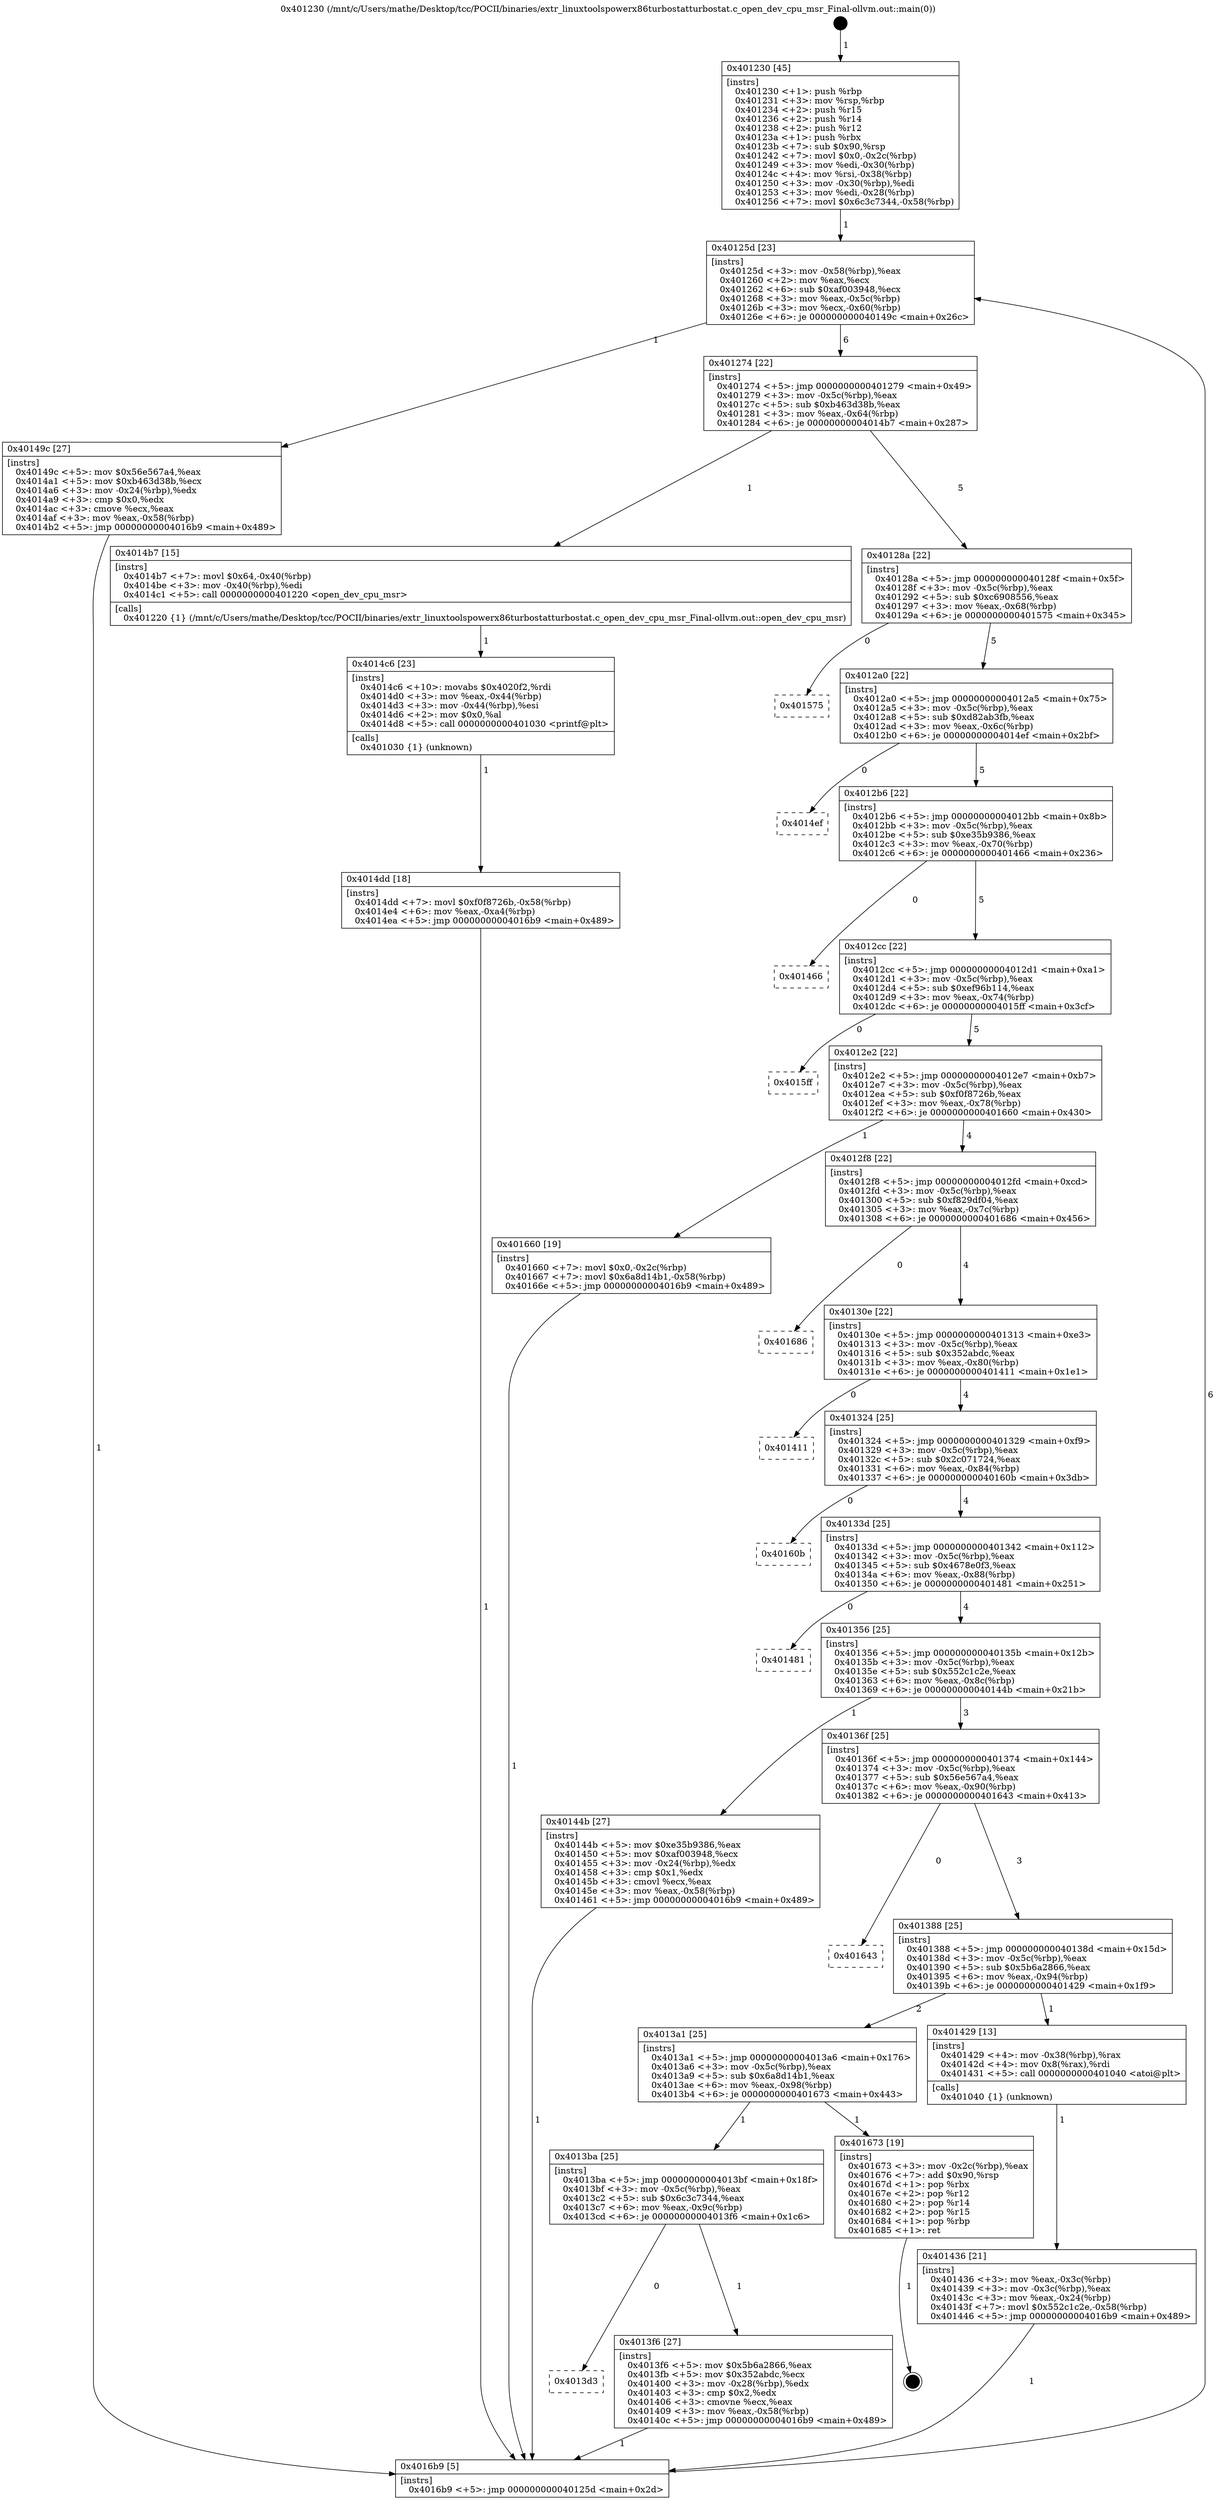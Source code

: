 digraph "0x401230" {
  label = "0x401230 (/mnt/c/Users/mathe/Desktop/tcc/POCII/binaries/extr_linuxtoolspowerx86turbostatturbostat.c_open_dev_cpu_msr_Final-ollvm.out::main(0))"
  labelloc = "t"
  node[shape=record]

  Entry [label="",width=0.3,height=0.3,shape=circle,fillcolor=black,style=filled]
  "0x40125d" [label="{
     0x40125d [23]\l
     | [instrs]\l
     &nbsp;&nbsp;0x40125d \<+3\>: mov -0x58(%rbp),%eax\l
     &nbsp;&nbsp;0x401260 \<+2\>: mov %eax,%ecx\l
     &nbsp;&nbsp;0x401262 \<+6\>: sub $0xaf003948,%ecx\l
     &nbsp;&nbsp;0x401268 \<+3\>: mov %eax,-0x5c(%rbp)\l
     &nbsp;&nbsp;0x40126b \<+3\>: mov %ecx,-0x60(%rbp)\l
     &nbsp;&nbsp;0x40126e \<+6\>: je 000000000040149c \<main+0x26c\>\l
  }"]
  "0x40149c" [label="{
     0x40149c [27]\l
     | [instrs]\l
     &nbsp;&nbsp;0x40149c \<+5\>: mov $0x56e567a4,%eax\l
     &nbsp;&nbsp;0x4014a1 \<+5\>: mov $0xb463d38b,%ecx\l
     &nbsp;&nbsp;0x4014a6 \<+3\>: mov -0x24(%rbp),%edx\l
     &nbsp;&nbsp;0x4014a9 \<+3\>: cmp $0x0,%edx\l
     &nbsp;&nbsp;0x4014ac \<+3\>: cmove %ecx,%eax\l
     &nbsp;&nbsp;0x4014af \<+3\>: mov %eax,-0x58(%rbp)\l
     &nbsp;&nbsp;0x4014b2 \<+5\>: jmp 00000000004016b9 \<main+0x489\>\l
  }"]
  "0x401274" [label="{
     0x401274 [22]\l
     | [instrs]\l
     &nbsp;&nbsp;0x401274 \<+5\>: jmp 0000000000401279 \<main+0x49\>\l
     &nbsp;&nbsp;0x401279 \<+3\>: mov -0x5c(%rbp),%eax\l
     &nbsp;&nbsp;0x40127c \<+5\>: sub $0xb463d38b,%eax\l
     &nbsp;&nbsp;0x401281 \<+3\>: mov %eax,-0x64(%rbp)\l
     &nbsp;&nbsp;0x401284 \<+6\>: je 00000000004014b7 \<main+0x287\>\l
  }"]
  Exit [label="",width=0.3,height=0.3,shape=circle,fillcolor=black,style=filled,peripheries=2]
  "0x4014b7" [label="{
     0x4014b7 [15]\l
     | [instrs]\l
     &nbsp;&nbsp;0x4014b7 \<+7\>: movl $0x64,-0x40(%rbp)\l
     &nbsp;&nbsp;0x4014be \<+3\>: mov -0x40(%rbp),%edi\l
     &nbsp;&nbsp;0x4014c1 \<+5\>: call 0000000000401220 \<open_dev_cpu_msr\>\l
     | [calls]\l
     &nbsp;&nbsp;0x401220 \{1\} (/mnt/c/Users/mathe/Desktop/tcc/POCII/binaries/extr_linuxtoolspowerx86turbostatturbostat.c_open_dev_cpu_msr_Final-ollvm.out::open_dev_cpu_msr)\l
  }"]
  "0x40128a" [label="{
     0x40128a [22]\l
     | [instrs]\l
     &nbsp;&nbsp;0x40128a \<+5\>: jmp 000000000040128f \<main+0x5f\>\l
     &nbsp;&nbsp;0x40128f \<+3\>: mov -0x5c(%rbp),%eax\l
     &nbsp;&nbsp;0x401292 \<+5\>: sub $0xc6908556,%eax\l
     &nbsp;&nbsp;0x401297 \<+3\>: mov %eax,-0x68(%rbp)\l
     &nbsp;&nbsp;0x40129a \<+6\>: je 0000000000401575 \<main+0x345\>\l
  }"]
  "0x4014dd" [label="{
     0x4014dd [18]\l
     | [instrs]\l
     &nbsp;&nbsp;0x4014dd \<+7\>: movl $0xf0f8726b,-0x58(%rbp)\l
     &nbsp;&nbsp;0x4014e4 \<+6\>: mov %eax,-0xa4(%rbp)\l
     &nbsp;&nbsp;0x4014ea \<+5\>: jmp 00000000004016b9 \<main+0x489\>\l
  }"]
  "0x401575" [label="{
     0x401575\l
  }", style=dashed]
  "0x4012a0" [label="{
     0x4012a0 [22]\l
     | [instrs]\l
     &nbsp;&nbsp;0x4012a0 \<+5\>: jmp 00000000004012a5 \<main+0x75\>\l
     &nbsp;&nbsp;0x4012a5 \<+3\>: mov -0x5c(%rbp),%eax\l
     &nbsp;&nbsp;0x4012a8 \<+5\>: sub $0xd82ab3fb,%eax\l
     &nbsp;&nbsp;0x4012ad \<+3\>: mov %eax,-0x6c(%rbp)\l
     &nbsp;&nbsp;0x4012b0 \<+6\>: je 00000000004014ef \<main+0x2bf\>\l
  }"]
  "0x4014c6" [label="{
     0x4014c6 [23]\l
     | [instrs]\l
     &nbsp;&nbsp;0x4014c6 \<+10\>: movabs $0x4020f2,%rdi\l
     &nbsp;&nbsp;0x4014d0 \<+3\>: mov %eax,-0x44(%rbp)\l
     &nbsp;&nbsp;0x4014d3 \<+3\>: mov -0x44(%rbp),%esi\l
     &nbsp;&nbsp;0x4014d6 \<+2\>: mov $0x0,%al\l
     &nbsp;&nbsp;0x4014d8 \<+5\>: call 0000000000401030 \<printf@plt\>\l
     | [calls]\l
     &nbsp;&nbsp;0x401030 \{1\} (unknown)\l
  }"]
  "0x4014ef" [label="{
     0x4014ef\l
  }", style=dashed]
  "0x4012b6" [label="{
     0x4012b6 [22]\l
     | [instrs]\l
     &nbsp;&nbsp;0x4012b6 \<+5\>: jmp 00000000004012bb \<main+0x8b\>\l
     &nbsp;&nbsp;0x4012bb \<+3\>: mov -0x5c(%rbp),%eax\l
     &nbsp;&nbsp;0x4012be \<+5\>: sub $0xe35b9386,%eax\l
     &nbsp;&nbsp;0x4012c3 \<+3\>: mov %eax,-0x70(%rbp)\l
     &nbsp;&nbsp;0x4012c6 \<+6\>: je 0000000000401466 \<main+0x236\>\l
  }"]
  "0x401436" [label="{
     0x401436 [21]\l
     | [instrs]\l
     &nbsp;&nbsp;0x401436 \<+3\>: mov %eax,-0x3c(%rbp)\l
     &nbsp;&nbsp;0x401439 \<+3\>: mov -0x3c(%rbp),%eax\l
     &nbsp;&nbsp;0x40143c \<+3\>: mov %eax,-0x24(%rbp)\l
     &nbsp;&nbsp;0x40143f \<+7\>: movl $0x552c1c2e,-0x58(%rbp)\l
     &nbsp;&nbsp;0x401446 \<+5\>: jmp 00000000004016b9 \<main+0x489\>\l
  }"]
  "0x401466" [label="{
     0x401466\l
  }", style=dashed]
  "0x4012cc" [label="{
     0x4012cc [22]\l
     | [instrs]\l
     &nbsp;&nbsp;0x4012cc \<+5\>: jmp 00000000004012d1 \<main+0xa1\>\l
     &nbsp;&nbsp;0x4012d1 \<+3\>: mov -0x5c(%rbp),%eax\l
     &nbsp;&nbsp;0x4012d4 \<+5\>: sub $0xef96b114,%eax\l
     &nbsp;&nbsp;0x4012d9 \<+3\>: mov %eax,-0x74(%rbp)\l
     &nbsp;&nbsp;0x4012dc \<+6\>: je 00000000004015ff \<main+0x3cf\>\l
  }"]
  "0x401230" [label="{
     0x401230 [45]\l
     | [instrs]\l
     &nbsp;&nbsp;0x401230 \<+1\>: push %rbp\l
     &nbsp;&nbsp;0x401231 \<+3\>: mov %rsp,%rbp\l
     &nbsp;&nbsp;0x401234 \<+2\>: push %r15\l
     &nbsp;&nbsp;0x401236 \<+2\>: push %r14\l
     &nbsp;&nbsp;0x401238 \<+2\>: push %r12\l
     &nbsp;&nbsp;0x40123a \<+1\>: push %rbx\l
     &nbsp;&nbsp;0x40123b \<+7\>: sub $0x90,%rsp\l
     &nbsp;&nbsp;0x401242 \<+7\>: movl $0x0,-0x2c(%rbp)\l
     &nbsp;&nbsp;0x401249 \<+3\>: mov %edi,-0x30(%rbp)\l
     &nbsp;&nbsp;0x40124c \<+4\>: mov %rsi,-0x38(%rbp)\l
     &nbsp;&nbsp;0x401250 \<+3\>: mov -0x30(%rbp),%edi\l
     &nbsp;&nbsp;0x401253 \<+3\>: mov %edi,-0x28(%rbp)\l
     &nbsp;&nbsp;0x401256 \<+7\>: movl $0x6c3c7344,-0x58(%rbp)\l
  }"]
  "0x4015ff" [label="{
     0x4015ff\l
  }", style=dashed]
  "0x4012e2" [label="{
     0x4012e2 [22]\l
     | [instrs]\l
     &nbsp;&nbsp;0x4012e2 \<+5\>: jmp 00000000004012e7 \<main+0xb7\>\l
     &nbsp;&nbsp;0x4012e7 \<+3\>: mov -0x5c(%rbp),%eax\l
     &nbsp;&nbsp;0x4012ea \<+5\>: sub $0xf0f8726b,%eax\l
     &nbsp;&nbsp;0x4012ef \<+3\>: mov %eax,-0x78(%rbp)\l
     &nbsp;&nbsp;0x4012f2 \<+6\>: je 0000000000401660 \<main+0x430\>\l
  }"]
  "0x4016b9" [label="{
     0x4016b9 [5]\l
     | [instrs]\l
     &nbsp;&nbsp;0x4016b9 \<+5\>: jmp 000000000040125d \<main+0x2d\>\l
  }"]
  "0x401660" [label="{
     0x401660 [19]\l
     | [instrs]\l
     &nbsp;&nbsp;0x401660 \<+7\>: movl $0x0,-0x2c(%rbp)\l
     &nbsp;&nbsp;0x401667 \<+7\>: movl $0x6a8d14b1,-0x58(%rbp)\l
     &nbsp;&nbsp;0x40166e \<+5\>: jmp 00000000004016b9 \<main+0x489\>\l
  }"]
  "0x4012f8" [label="{
     0x4012f8 [22]\l
     | [instrs]\l
     &nbsp;&nbsp;0x4012f8 \<+5\>: jmp 00000000004012fd \<main+0xcd\>\l
     &nbsp;&nbsp;0x4012fd \<+3\>: mov -0x5c(%rbp),%eax\l
     &nbsp;&nbsp;0x401300 \<+5\>: sub $0xf829df04,%eax\l
     &nbsp;&nbsp;0x401305 \<+3\>: mov %eax,-0x7c(%rbp)\l
     &nbsp;&nbsp;0x401308 \<+6\>: je 0000000000401686 \<main+0x456\>\l
  }"]
  "0x4013d3" [label="{
     0x4013d3\l
  }", style=dashed]
  "0x401686" [label="{
     0x401686\l
  }", style=dashed]
  "0x40130e" [label="{
     0x40130e [22]\l
     | [instrs]\l
     &nbsp;&nbsp;0x40130e \<+5\>: jmp 0000000000401313 \<main+0xe3\>\l
     &nbsp;&nbsp;0x401313 \<+3\>: mov -0x5c(%rbp),%eax\l
     &nbsp;&nbsp;0x401316 \<+5\>: sub $0x352abdc,%eax\l
     &nbsp;&nbsp;0x40131b \<+3\>: mov %eax,-0x80(%rbp)\l
     &nbsp;&nbsp;0x40131e \<+6\>: je 0000000000401411 \<main+0x1e1\>\l
  }"]
  "0x4013f6" [label="{
     0x4013f6 [27]\l
     | [instrs]\l
     &nbsp;&nbsp;0x4013f6 \<+5\>: mov $0x5b6a2866,%eax\l
     &nbsp;&nbsp;0x4013fb \<+5\>: mov $0x352abdc,%ecx\l
     &nbsp;&nbsp;0x401400 \<+3\>: mov -0x28(%rbp),%edx\l
     &nbsp;&nbsp;0x401403 \<+3\>: cmp $0x2,%edx\l
     &nbsp;&nbsp;0x401406 \<+3\>: cmovne %ecx,%eax\l
     &nbsp;&nbsp;0x401409 \<+3\>: mov %eax,-0x58(%rbp)\l
     &nbsp;&nbsp;0x40140c \<+5\>: jmp 00000000004016b9 \<main+0x489\>\l
  }"]
  "0x401411" [label="{
     0x401411\l
  }", style=dashed]
  "0x401324" [label="{
     0x401324 [25]\l
     | [instrs]\l
     &nbsp;&nbsp;0x401324 \<+5\>: jmp 0000000000401329 \<main+0xf9\>\l
     &nbsp;&nbsp;0x401329 \<+3\>: mov -0x5c(%rbp),%eax\l
     &nbsp;&nbsp;0x40132c \<+5\>: sub $0x2c071724,%eax\l
     &nbsp;&nbsp;0x401331 \<+6\>: mov %eax,-0x84(%rbp)\l
     &nbsp;&nbsp;0x401337 \<+6\>: je 000000000040160b \<main+0x3db\>\l
  }"]
  "0x4013ba" [label="{
     0x4013ba [25]\l
     | [instrs]\l
     &nbsp;&nbsp;0x4013ba \<+5\>: jmp 00000000004013bf \<main+0x18f\>\l
     &nbsp;&nbsp;0x4013bf \<+3\>: mov -0x5c(%rbp),%eax\l
     &nbsp;&nbsp;0x4013c2 \<+5\>: sub $0x6c3c7344,%eax\l
     &nbsp;&nbsp;0x4013c7 \<+6\>: mov %eax,-0x9c(%rbp)\l
     &nbsp;&nbsp;0x4013cd \<+6\>: je 00000000004013f6 \<main+0x1c6\>\l
  }"]
  "0x40160b" [label="{
     0x40160b\l
  }", style=dashed]
  "0x40133d" [label="{
     0x40133d [25]\l
     | [instrs]\l
     &nbsp;&nbsp;0x40133d \<+5\>: jmp 0000000000401342 \<main+0x112\>\l
     &nbsp;&nbsp;0x401342 \<+3\>: mov -0x5c(%rbp),%eax\l
     &nbsp;&nbsp;0x401345 \<+5\>: sub $0x4678e0f3,%eax\l
     &nbsp;&nbsp;0x40134a \<+6\>: mov %eax,-0x88(%rbp)\l
     &nbsp;&nbsp;0x401350 \<+6\>: je 0000000000401481 \<main+0x251\>\l
  }"]
  "0x401673" [label="{
     0x401673 [19]\l
     | [instrs]\l
     &nbsp;&nbsp;0x401673 \<+3\>: mov -0x2c(%rbp),%eax\l
     &nbsp;&nbsp;0x401676 \<+7\>: add $0x90,%rsp\l
     &nbsp;&nbsp;0x40167d \<+1\>: pop %rbx\l
     &nbsp;&nbsp;0x40167e \<+2\>: pop %r12\l
     &nbsp;&nbsp;0x401680 \<+2\>: pop %r14\l
     &nbsp;&nbsp;0x401682 \<+2\>: pop %r15\l
     &nbsp;&nbsp;0x401684 \<+1\>: pop %rbp\l
     &nbsp;&nbsp;0x401685 \<+1\>: ret\l
  }"]
  "0x401481" [label="{
     0x401481\l
  }", style=dashed]
  "0x401356" [label="{
     0x401356 [25]\l
     | [instrs]\l
     &nbsp;&nbsp;0x401356 \<+5\>: jmp 000000000040135b \<main+0x12b\>\l
     &nbsp;&nbsp;0x40135b \<+3\>: mov -0x5c(%rbp),%eax\l
     &nbsp;&nbsp;0x40135e \<+5\>: sub $0x552c1c2e,%eax\l
     &nbsp;&nbsp;0x401363 \<+6\>: mov %eax,-0x8c(%rbp)\l
     &nbsp;&nbsp;0x401369 \<+6\>: je 000000000040144b \<main+0x21b\>\l
  }"]
  "0x4013a1" [label="{
     0x4013a1 [25]\l
     | [instrs]\l
     &nbsp;&nbsp;0x4013a1 \<+5\>: jmp 00000000004013a6 \<main+0x176\>\l
     &nbsp;&nbsp;0x4013a6 \<+3\>: mov -0x5c(%rbp),%eax\l
     &nbsp;&nbsp;0x4013a9 \<+5\>: sub $0x6a8d14b1,%eax\l
     &nbsp;&nbsp;0x4013ae \<+6\>: mov %eax,-0x98(%rbp)\l
     &nbsp;&nbsp;0x4013b4 \<+6\>: je 0000000000401673 \<main+0x443\>\l
  }"]
  "0x40144b" [label="{
     0x40144b [27]\l
     | [instrs]\l
     &nbsp;&nbsp;0x40144b \<+5\>: mov $0xe35b9386,%eax\l
     &nbsp;&nbsp;0x401450 \<+5\>: mov $0xaf003948,%ecx\l
     &nbsp;&nbsp;0x401455 \<+3\>: mov -0x24(%rbp),%edx\l
     &nbsp;&nbsp;0x401458 \<+3\>: cmp $0x1,%edx\l
     &nbsp;&nbsp;0x40145b \<+3\>: cmovl %ecx,%eax\l
     &nbsp;&nbsp;0x40145e \<+3\>: mov %eax,-0x58(%rbp)\l
     &nbsp;&nbsp;0x401461 \<+5\>: jmp 00000000004016b9 \<main+0x489\>\l
  }"]
  "0x40136f" [label="{
     0x40136f [25]\l
     | [instrs]\l
     &nbsp;&nbsp;0x40136f \<+5\>: jmp 0000000000401374 \<main+0x144\>\l
     &nbsp;&nbsp;0x401374 \<+3\>: mov -0x5c(%rbp),%eax\l
     &nbsp;&nbsp;0x401377 \<+5\>: sub $0x56e567a4,%eax\l
     &nbsp;&nbsp;0x40137c \<+6\>: mov %eax,-0x90(%rbp)\l
     &nbsp;&nbsp;0x401382 \<+6\>: je 0000000000401643 \<main+0x413\>\l
  }"]
  "0x401429" [label="{
     0x401429 [13]\l
     | [instrs]\l
     &nbsp;&nbsp;0x401429 \<+4\>: mov -0x38(%rbp),%rax\l
     &nbsp;&nbsp;0x40142d \<+4\>: mov 0x8(%rax),%rdi\l
     &nbsp;&nbsp;0x401431 \<+5\>: call 0000000000401040 \<atoi@plt\>\l
     | [calls]\l
     &nbsp;&nbsp;0x401040 \{1\} (unknown)\l
  }"]
  "0x401643" [label="{
     0x401643\l
  }", style=dashed]
  "0x401388" [label="{
     0x401388 [25]\l
     | [instrs]\l
     &nbsp;&nbsp;0x401388 \<+5\>: jmp 000000000040138d \<main+0x15d\>\l
     &nbsp;&nbsp;0x40138d \<+3\>: mov -0x5c(%rbp),%eax\l
     &nbsp;&nbsp;0x401390 \<+5\>: sub $0x5b6a2866,%eax\l
     &nbsp;&nbsp;0x401395 \<+6\>: mov %eax,-0x94(%rbp)\l
     &nbsp;&nbsp;0x40139b \<+6\>: je 0000000000401429 \<main+0x1f9\>\l
  }"]
  Entry -> "0x401230" [label=" 1"]
  "0x40125d" -> "0x40149c" [label=" 1"]
  "0x40125d" -> "0x401274" [label=" 6"]
  "0x401673" -> Exit [label=" 1"]
  "0x401274" -> "0x4014b7" [label=" 1"]
  "0x401274" -> "0x40128a" [label=" 5"]
  "0x401660" -> "0x4016b9" [label=" 1"]
  "0x40128a" -> "0x401575" [label=" 0"]
  "0x40128a" -> "0x4012a0" [label=" 5"]
  "0x4014dd" -> "0x4016b9" [label=" 1"]
  "0x4012a0" -> "0x4014ef" [label=" 0"]
  "0x4012a0" -> "0x4012b6" [label=" 5"]
  "0x4014c6" -> "0x4014dd" [label=" 1"]
  "0x4012b6" -> "0x401466" [label=" 0"]
  "0x4012b6" -> "0x4012cc" [label=" 5"]
  "0x4014b7" -> "0x4014c6" [label=" 1"]
  "0x4012cc" -> "0x4015ff" [label=" 0"]
  "0x4012cc" -> "0x4012e2" [label=" 5"]
  "0x40149c" -> "0x4016b9" [label=" 1"]
  "0x4012e2" -> "0x401660" [label=" 1"]
  "0x4012e2" -> "0x4012f8" [label=" 4"]
  "0x40144b" -> "0x4016b9" [label=" 1"]
  "0x4012f8" -> "0x401686" [label=" 0"]
  "0x4012f8" -> "0x40130e" [label=" 4"]
  "0x401436" -> "0x4016b9" [label=" 1"]
  "0x40130e" -> "0x401411" [label=" 0"]
  "0x40130e" -> "0x401324" [label=" 4"]
  "0x401429" -> "0x401436" [label=" 1"]
  "0x401324" -> "0x40160b" [label=" 0"]
  "0x401324" -> "0x40133d" [label=" 4"]
  "0x401230" -> "0x40125d" [label=" 1"]
  "0x40133d" -> "0x401481" [label=" 0"]
  "0x40133d" -> "0x401356" [label=" 4"]
  "0x4013f6" -> "0x4016b9" [label=" 1"]
  "0x401356" -> "0x40144b" [label=" 1"]
  "0x401356" -> "0x40136f" [label=" 3"]
  "0x4013ba" -> "0x4013f6" [label=" 1"]
  "0x40136f" -> "0x401643" [label=" 0"]
  "0x40136f" -> "0x401388" [label=" 3"]
  "0x4016b9" -> "0x40125d" [label=" 6"]
  "0x401388" -> "0x401429" [label=" 1"]
  "0x401388" -> "0x4013a1" [label=" 2"]
  "0x4013ba" -> "0x4013d3" [label=" 0"]
  "0x4013a1" -> "0x401673" [label=" 1"]
  "0x4013a1" -> "0x4013ba" [label=" 1"]
}
